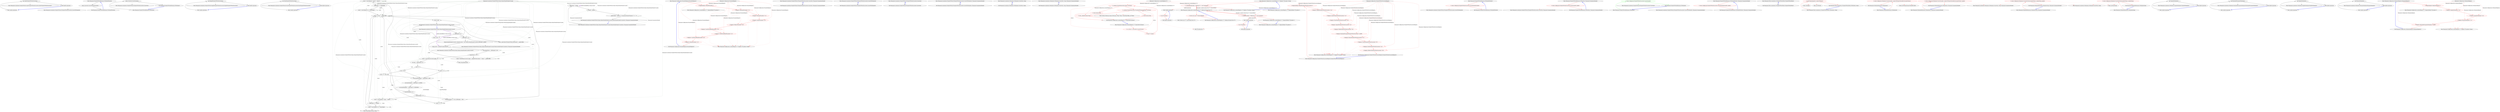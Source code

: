 digraph  {
m0_7 [cluster="Humanizer.Localisation.NumberToWords.ArabicNumberToWordsConverter.ArabicNumberToWordsConverter()", file="DefaultNumberToWordsConverter.cs", label="Entry Humanizer.Localisation.NumberToWords.ArabicNumberToWordsConverter.ArabicNumberToWordsConverter()", span="4-4"];
m0_16 [cluster="Humanizer.NumberToWordsExtension.ToOrdinalWords(int)", file="DefaultNumberToWordsConverter.cs", label="Entry Humanizer.NumberToWordsExtension.ToOrdinalWords(int)", span="35-35"];
m0_17 [cluster="Humanizer.NumberToWordsExtension.ToOrdinalWords(int)", file="DefaultNumberToWordsConverter.cs", label="return Converter.ConvertToOrdinal(number);", span="37-37"];
m0_18 [cluster="Humanizer.NumberToWordsExtension.ToOrdinalWords(int)", file="DefaultNumberToWordsConverter.cs", label="Exit Humanizer.NumberToWordsExtension.ToOrdinalWords(int)", span="35-35"];
m0_19 [cluster="Humanizer.Localisation.NumberToWords.INumberToWordsConverter.ConvertToOrdinal(int)", file="DefaultNumberToWordsConverter.cs", label="Entry Humanizer.Localisation.NumberToWords.INumberToWordsConverter.ConvertToOrdinal(int)", span="19-19"];
m0_15 [cluster="Humanizer.Localisation.NumberToWords.INumberToWordsConverter.Convert(int)", file="DefaultNumberToWordsConverter.cs", label="Entry Humanizer.Localisation.NumberToWords.INumberToWordsConverter.Convert(int)", span="12-12"];
m0_12 [cluster="Humanizer.NumberToWordsExtension.ToWords(int)", file="DefaultNumberToWordsConverter.cs", label="Entry Humanizer.NumberToWordsExtension.ToWords(int)", span="25-25"];
m0_13 [cluster="Humanizer.NumberToWordsExtension.ToWords(int)", file="DefaultNumberToWordsConverter.cs", label="return Converter.Convert(number);", span="27-27"];
m0_14 [cluster="Humanizer.NumberToWordsExtension.ToWords(int)", file="DefaultNumberToWordsConverter.cs", label="Exit Humanizer.NumberToWordsExtension.ToWords(int)", span="25-25"];
m0_3 [cluster="Humanizer.Localisation.NumberToWords.EnglishNumberToWordsConverter.EnglishNumberToWordsConverter()", file="DefaultNumberToWordsConverter.cs", label="Entry Humanizer.Localisation.NumberToWords.EnglishNumberToWordsConverter.EnglishNumberToWordsConverter()", span="5-5"];
m0_11 [cluster="Humanizer.Localisation.NumberToWords.FarsiNumberToWordsConverter.FarsiNumberToWordsConverter()", file="DefaultNumberToWordsConverter.cs", label="Entry Humanizer.Localisation.NumberToWords.FarsiNumberToWordsConverter.FarsiNumberToWordsConverter()", span="5-5"];
m0_8 [cluster="lambda expression", file="DefaultNumberToWordsConverter.cs", label="Entry lambda expression", span="17-17"];
m0_0 [cluster="lambda expression", file="DefaultNumberToWordsConverter.cs", label="Entry lambda expression", span="15-15"];
m0_1 [cluster="lambda expression", file="DefaultNumberToWordsConverter.cs", label="new EnglishNumberToWordsConverter()", span="15-15"];
m0_2 [cluster="lambda expression", file="DefaultNumberToWordsConverter.cs", label="Exit lambda expression", span="15-15"];
m0_4 [cluster="lambda expression", file="DefaultNumberToWordsConverter.cs", label="Entry lambda expression", span="16-16"];
m0_5 [cluster="lambda expression", file="DefaultNumberToWordsConverter.cs", label="new ArabicNumberToWordsConverter()", span="16-16"];
m0_6 [cluster="lambda expression", file="DefaultNumberToWordsConverter.cs", label="Exit lambda expression", span="16-16"];
m0_9 [cluster="lambda expression", file="DefaultNumberToWordsConverter.cs", label="new FarsiNumberToWordsConverter()", span="17-17"];
m0_10 [cluster="lambda expression", file="DefaultNumberToWordsConverter.cs", label="Exit lambda expression", span="17-17"];
m1_40 [cluster="string.Replace(string, string)", file="DefaultOrdinalizer.cs", label="Entry string.Replace(string, string)", span="0-0"];
m1_37 [cluster="Humanizer.Localisation.NumberToWords.Italian.ItalianCardinalNumberCruncher.ItalianCardinalNumberCruncher(int, Humanizer.GrammaticalGender)", file="DefaultOrdinalizer.cs", label="Entry Humanizer.Localisation.NumberToWords.Italian.ItalianCardinalNumberCruncher.ItalianCardinalNumberCruncher(int, Humanizer.GrammaticalGender)", span="7-7"];
m1_39 [cluster="string.Remove(int)", file="DefaultOrdinalizer.cs", label="Entry string.Remove(int)", span="0-0"];
m1_0 [cluster="Humanizer.Localisation.NumberToWords.Italian.ItalianOrdinalNumberCruncher.ItalianOrdinalNumberCruncher(int, Humanizer.GrammaticalGender)", file="DefaultOrdinalizer.cs", label="Entry Humanizer.Localisation.NumberToWords.Italian.ItalianOrdinalNumberCruncher.ItalianOrdinalNumberCruncher(int, Humanizer.GrammaticalGender)", span="7-7"];
m1_1 [cluster="Humanizer.Localisation.NumberToWords.Italian.ItalianOrdinalNumberCruncher.ItalianOrdinalNumberCruncher(int, Humanizer.GrammaticalGender)", file="DefaultOrdinalizer.cs", label="_fullNumber = number", span="9-9"];
m1_2 [cluster="Humanizer.Localisation.NumberToWords.Italian.ItalianOrdinalNumberCruncher.ItalianOrdinalNumberCruncher(int, Humanizer.GrammaticalGender)", file="DefaultOrdinalizer.cs", label="_gender = gender", span="10-10"];
m1_3 [cluster="Humanizer.Localisation.NumberToWords.Italian.ItalianOrdinalNumberCruncher.ItalianOrdinalNumberCruncher(int, Humanizer.GrammaticalGender)", file="DefaultOrdinalizer.cs", label="_genderSuffix = (gender == GrammaticalGender.Feminine ? ''a'' : ''o'')", span="11-11"];
m1_4 [cluster="Humanizer.Localisation.NumberToWords.Italian.ItalianOrdinalNumberCruncher.ItalianOrdinalNumberCruncher(int, Humanizer.GrammaticalGender)", file="DefaultOrdinalizer.cs", label="Exit Humanizer.Localisation.NumberToWords.Italian.ItalianOrdinalNumberCruncher.ItalianOrdinalNumberCruncher(int, Humanizer.GrammaticalGender)", span="7-7"];
m1_5 [cluster="Humanizer.Localisation.NumberToWords.Italian.ItalianOrdinalNumberCruncher.Convert()", file="DefaultOrdinalizer.cs", label="Entry Humanizer.Localisation.NumberToWords.Italian.ItalianOrdinalNumberCruncher.Convert()", span="14-14"];
m1_6 [cluster="Humanizer.Localisation.NumberToWords.Italian.ItalianOrdinalNumberCruncher.Convert()", file="DefaultOrdinalizer.cs", label="_fullNumber == 0", span="17-17"];
m1_7 [cluster="Humanizer.Localisation.NumberToWords.Italian.ItalianOrdinalNumberCruncher.Convert()", file="DefaultOrdinalizer.cs", label="return ''zero'';", span="18-18"];
m1_8 [cluster="Humanizer.Localisation.NumberToWords.Italian.ItalianOrdinalNumberCruncher.Convert()", file="DefaultOrdinalizer.cs", label="_fullNumber <= 9", span="20-20"];
m1_9 [cluster="Humanizer.Localisation.NumberToWords.Italian.ItalianOrdinalNumberCruncher.Convert()", file="DefaultOrdinalizer.cs", label="return _unitsUnder10NumberToText[_fullNumber] + _genderSuffix;", span="23-23"];
m1_10 [cluster="Humanizer.Localisation.NumberToWords.Italian.ItalianOrdinalNumberCruncher.Convert()", file="DefaultOrdinalizer.cs", label="ItalianCardinalNumberCruncher cardinalCruncher = new ItalianCardinalNumberCruncher(_fullNumber, _gender)", span="26-26"];
m1_11 [cluster="Humanizer.Localisation.NumberToWords.Italian.ItalianOrdinalNumberCruncher.Convert()", file="DefaultOrdinalizer.cs", label="string words = cardinalCruncher.Convert()", span="28-28"];
m1_12 [cluster="Humanizer.Localisation.NumberToWords.Italian.ItalianOrdinalNumberCruncher.Convert()", file="DefaultOrdinalizer.cs", label="int tensAndUnits = _fullNumber % 100", span="30-30"];
m1_14 [cluster="Humanizer.Localisation.NumberToWords.Italian.ItalianOrdinalNumberCruncher.Convert()", file="DefaultOrdinalizer.cs", label="words = words.Remove(words.Length - _lengthOf10AsCardinal) + ''decim'' + _genderSuffix", span="35-35"];
m1_15 [cluster="Humanizer.Localisation.NumberToWords.Italian.ItalianOrdinalNumberCruncher.Convert()", file="DefaultOrdinalizer.cs", label="words = words.Remove(words.Length - 1)", span="40-40"];
m1_13 [cluster="Humanizer.Localisation.NumberToWords.Italian.ItalianOrdinalNumberCruncher.Convert()", file="DefaultOrdinalizer.cs", label="tensAndUnits == 10", span="32-32"];
m1_16 [cluster="Humanizer.Localisation.NumberToWords.Italian.ItalianOrdinalNumberCruncher.Convert()", file="DefaultOrdinalizer.cs", label="int units = _fullNumber % 10", span="42-42"];
m1_18 [cluster="Humanizer.Localisation.NumberToWords.Italian.ItalianOrdinalNumberCruncher.Convert()", file="DefaultOrdinalizer.cs", label="words += 'e'", span="46-46"];
m1_20 [cluster="Humanizer.Localisation.NumberToWords.Italian.ItalianOrdinalNumberCruncher.Convert()", file="DefaultOrdinalizer.cs", label="words += 'i'", span="48-48"];
m1_25 [cluster="Humanizer.Localisation.NumberToWords.Italian.ItalianOrdinalNumberCruncher.Convert()", file="DefaultOrdinalizer.cs", label="words = words.Replace('' miliard'', ''miliard'')", span="57-57"];
m1_29 [cluster="Humanizer.Localisation.NumberToWords.Italian.ItalianOrdinalNumberCruncher.Convert()", file="DefaultOrdinalizer.cs", label="words = words.Replace('' milion'', ''milion'')", span="68-68"];
m1_33 [cluster="Humanizer.Localisation.NumberToWords.Italian.ItalianOrdinalNumberCruncher.Convert()", file="DefaultOrdinalizer.cs", label="words += 'l'", span="79-79"];
m1_34 [cluster="Humanizer.Localisation.NumberToWords.Italian.ItalianOrdinalNumberCruncher.Convert()", file="DefaultOrdinalizer.cs", label="words += ''esim'' + _genderSuffix", span="83-83"];
m1_17 [cluster="Humanizer.Localisation.NumberToWords.Italian.ItalianOrdinalNumberCruncher.Convert()", file="DefaultOrdinalizer.cs", label="units == 3", span="45-45"];
m1_19 [cluster="Humanizer.Localisation.NumberToWords.Italian.ItalianOrdinalNumberCruncher.Convert()", file="DefaultOrdinalizer.cs", label="units == 6", span="47-47"];
m1_21 [cluster="Humanizer.Localisation.NumberToWords.Italian.ItalianOrdinalNumberCruncher.Convert()", file="DefaultOrdinalizer.cs", label="int lowestThreeDigits = _fullNumber % 1000", span="50-50"];
m1_22 [cluster="Humanizer.Localisation.NumberToWords.Italian.ItalianOrdinalNumberCruncher.Convert()", file="DefaultOrdinalizer.cs", label="int lowestSixDigits = _fullNumber % 1000000", span="51-51"];
m1_32 [cluster="Humanizer.Localisation.NumberToWords.Italian.ItalianOrdinalNumberCruncher.Convert()", file="DefaultOrdinalizer.cs", label="lowestThreeDigits == 0 && _fullNumber > 1000", span="76-76"];
m1_23 [cluster="Humanizer.Localisation.NumberToWords.Italian.ItalianOrdinalNumberCruncher.Convert()", file="DefaultOrdinalizer.cs", label="int lowestNineDigits = _fullNumber % 1000000000", span="52-52"];
m1_28 [cluster="Humanizer.Localisation.NumberToWords.Italian.ItalianOrdinalNumberCruncher.Convert()", file="DefaultOrdinalizer.cs", label="lowestSixDigits == 0", span="65-65"];
m1_24 [cluster="Humanizer.Localisation.NumberToWords.Italian.ItalianOrdinalNumberCruncher.Convert()", file="DefaultOrdinalizer.cs", label="lowestNineDigits == 0", span="54-54"];
m1_26 [cluster="Humanizer.Localisation.NumberToWords.Italian.ItalianOrdinalNumberCruncher.Convert()", file="DefaultOrdinalizer.cs", label="_fullNumber == 1000000000", span="60-60"];
m1_27 [cluster="Humanizer.Localisation.NumberToWords.Italian.ItalianOrdinalNumberCruncher.Convert()", file="DefaultOrdinalizer.cs", label="words = words.Replace(''un'', String.Empty)", span="62-62"];
m1_30 [cluster="Humanizer.Localisation.NumberToWords.Italian.ItalianOrdinalNumberCruncher.Convert()", file="DefaultOrdinalizer.cs", label="_fullNumber == 1000000", span="71-71"];
m1_31 [cluster="Humanizer.Localisation.NumberToWords.Italian.ItalianOrdinalNumberCruncher.Convert()", file="DefaultOrdinalizer.cs", label="words = words.Replace(''un'', String.Empty)", span="73-73"];
m1_35 [cluster="Humanizer.Localisation.NumberToWords.Italian.ItalianOrdinalNumberCruncher.Convert()", file="DefaultOrdinalizer.cs", label="return words;", span="86-86"];
m1_36 [cluster="Humanizer.Localisation.NumberToWords.Italian.ItalianOrdinalNumberCruncher.Convert()", file="DefaultOrdinalizer.cs", label="Exit Humanizer.Localisation.NumberToWords.Italian.ItalianOrdinalNumberCruncher.Convert()", span="14-14"];
m1_38 [cluster="Humanizer.Localisation.NumberToWords.Italian.ItalianCardinalNumberCruncher.Convert()", file="DefaultOrdinalizer.cs", label="Entry Humanizer.Localisation.NumberToWords.Italian.ItalianCardinalNumberCruncher.Convert()", span="15-15"];
m1_41 [file="DefaultOrdinalizer.cs", label="Humanizer.Localisation.NumberToWords.Italian.ItalianOrdinalNumberCruncher", span=""];
m2_0 [cluster="Humanizer.Configuration.FormatterRegistry.FormatterRegistry()", file="FormatterRegistry.cs", label="Entry Humanizer.Configuration.FormatterRegistry.FormatterRegistry()", span="6-6"];
m2_1 [cluster="Humanizer.Configuration.FormatterRegistry.FormatterRegistry()", color=red, community=0, file="FormatterRegistry.cs", label="0: RegisterDefault<DefaultFormatter>()", span="8-8"];
m2_2 [cluster="Humanizer.Configuration.FormatterRegistry.FormatterRegistry()", color=red, community=0, file="FormatterRegistry.cs", label="0: Register<RomanianFormatter>(''ro'')", span="9-9"];
m2_3 [cluster="Humanizer.Configuration.FormatterRegistry.FormatterRegistry()", color=red, community=0, file="FormatterRegistry.cs", label="0: Register<RussianFormatter>(''ru'')", span="10-10"];
m2_4 [cluster="Humanizer.Configuration.FormatterRegistry.FormatterRegistry()", color=red, community=0, file="FormatterRegistry.cs", label="0: Register<ArabicFormatter>(''ar'')", span="11-11"];
m2_5 [cluster="Humanizer.Configuration.FormatterRegistry.FormatterRegistry()", color=red, community=0, file="FormatterRegistry.cs", label="0: Register<HebrewFormatter>(''he'')", span="12-12"];
m2_6 [cluster="Humanizer.Configuration.FormatterRegistry.FormatterRegistry()", color=red, community=0, file="FormatterRegistry.cs", label="0: Register<CzechSlovakPolishFormatter>(''sk'')", span="13-13"];
m2_7 [cluster="Humanizer.Configuration.FormatterRegistry.FormatterRegistry()", color=red, community=0, file="FormatterRegistry.cs", label="0: Register<CzechSlovakPolishFormatter>(''cs'')", span="14-14"];
m2_8 [cluster="Humanizer.Configuration.FormatterRegistry.FormatterRegistry()", color=red, community=0, file="FormatterRegistry.cs", label="0: Register<CzechSlovakPolishFormatter>(''pl'')", span="15-15"];
m2_9 [cluster="Humanizer.Configuration.FormatterRegistry.FormatterRegistry()", color=red, community=0, file="FormatterRegistry.cs", label="0: Register<SerbianFormatter>(''sr'')", span="16-16"];
m2_10 [cluster="Humanizer.Configuration.FormatterRegistry.FormatterRegistry()", file="FormatterRegistry.cs", label="Exit Humanizer.Configuration.FormatterRegistry.FormatterRegistry()", span="6-6"];
m2_11 [cluster="Humanizer.Configuration.LocaliserRegistry<T>.RegisterDefault<TLocaliser>()", file="FormatterRegistry.cs", label="Entry Humanizer.Configuration.LocaliserRegistry<T>.RegisterDefault<TLocaliser>()", span="50-50"];
m2_12 [cluster="Humanizer.Configuration.LocaliserRegistry<T>.Register<TLocaliser>(string)", file="FormatterRegistry.cs", label="Entry Humanizer.Configuration.LocaliserRegistry<T>.Register<TLocaliser>(string)", span="41-41"];
m2_13 [file="FormatterRegistry.cs", label="Humanizer.Configuration.FormatterRegistry", span=""];
m3_2 [cluster="Humanizer.Localisation.NumberToWords.INumberToWordsConverter.Convert(int, Humanizer.GrammaticalGender)", file="INumberToWordsConverter.cs", label="Entry Humanizer.Localisation.NumberToWords.INumberToWordsConverter.Convert(int, Humanizer.GrammaticalGender)", span="20-20"];
m3_3 [cluster="Humanizer.Localisation.NumberToWords.INumberToWordsConverter.Convert(int, Humanizer.GrammaticalGender)", file="INumberToWordsConverter.cs", label="Exit Humanizer.Localisation.NumberToWords.INumberToWordsConverter.Convert(int, Humanizer.GrammaticalGender)", span="20-20"];
m3_4 [cluster="Humanizer.Localisation.NumberToWords.INumberToWordsConverter.ConvertToOrdinal(int)", file="INumberToWordsConverter.cs", label="Entry Humanizer.Localisation.NumberToWords.INumberToWordsConverter.ConvertToOrdinal(int)", span="27-27"];
m3_5 [cluster="Humanizer.Localisation.NumberToWords.INumberToWordsConverter.ConvertToOrdinal(int)", file="INumberToWordsConverter.cs", label="Exit Humanizer.Localisation.NumberToWords.INumberToWordsConverter.ConvertToOrdinal(int)", span="27-27"];
m3_0 [cluster="Humanizer.Localisation.NumberToWords.INumberToWordsConverter.Convert(int)", file="INumberToWordsConverter.cs", label="Entry Humanizer.Localisation.NumberToWords.INumberToWordsConverter.Convert(int)", span="12-12"];
m3_1 [cluster="Humanizer.Localisation.NumberToWords.INumberToWordsConverter.Convert(int)", file="INumberToWordsConverter.cs", label="Exit Humanizer.Localisation.NumberToWords.INumberToWordsConverter.Convert(int)", span="12-12"];
m3_6 [cluster="Humanizer.Localisation.NumberToWords.INumberToWordsConverter.ConvertToOrdinal(int, Humanizer.GrammaticalGender)", file="INumberToWordsConverter.cs", label="Entry Humanizer.Localisation.NumberToWords.INumberToWordsConverter.ConvertToOrdinal(int, Humanizer.GrammaticalGender)", span="35-35"];
m3_7 [cluster="Humanizer.Localisation.NumberToWords.INumberToWordsConverter.ConvertToOrdinal(int, Humanizer.GrammaticalGender)", file="INumberToWordsConverter.cs", label="Exit Humanizer.Localisation.NumberToWords.INumberToWordsConverter.ConvertToOrdinal(int, Humanizer.GrammaticalGender)", span="35-35"];
m4_0 [cluster="Humanizer.Localisation.Ordinalizers.IOrdinalizer.Convert(int, string)", file="IOrdinalizer.cs", label="Entry Humanizer.Localisation.Ordinalizers.IOrdinalizer.Convert(int, string)", span="13-13"];
m4_1 [cluster="Humanizer.Localisation.Ordinalizers.IOrdinalizer.Convert(int, string)", file="IOrdinalizer.cs", label="Exit Humanizer.Localisation.Ordinalizers.IOrdinalizer.Convert(int, string)", span="13-13"];
m4_2 [cluster="Humanizer.Localisation.Ordinalizers.IOrdinalizer.Convert(int, string, Humanizer.GrammaticalGender)", file="IOrdinalizer.cs", label="Entry Humanizer.Localisation.Ordinalizers.IOrdinalizer.Convert(int, string, Humanizer.GrammaticalGender)", span="22-22"];
m4_3 [cluster="Humanizer.Localisation.Ordinalizers.IOrdinalizer.Convert(int, string, Humanizer.GrammaticalGender)", file="IOrdinalizer.cs", label="Exit Humanizer.Localisation.Ordinalizers.IOrdinalizer.Convert(int, string, Humanizer.GrammaticalGender)", span="22-22"];
m5_14 [cluster="Humanizer.Configuration.LocaliserRegistry<T>.Register<TLocaliser>(string)", file="LocaliserRegistry.cs", label="Entry Humanizer.Configuration.LocaliserRegistry<T>.Register<TLocaliser>(string)", span="41-41"];
m5_15 [cluster="Humanizer.Configuration.LocaliserRegistry<T>.Register<TLocaliser>(string)", color=red, community=0, file="LocaliserRegistry.cs", label="0: _localisers[localeCode] = MakeLazy(() => new TLocaliser())", span="44-44"];
m5_16 [cluster="Humanizer.Configuration.LocaliserRegistry<T>.Register<TLocaliser>(string)", file="LocaliserRegistry.cs", label="Exit Humanizer.Configuration.LocaliserRegistry<T>.Register<TLocaliser>(string)", span="41-41"];
m5_13 [cluster="System.Collections.Generic.IDictionary<TKey, TValue>.TryGetValue(TKey, out TValue)", file="LocaliserRegistry.cs", label="Entry System.Collections.Generic.IDictionary<TKey, TValue>.TryGetValue(TKey, out TValue)", span="0-0"];
m5_3 [cluster="System.Lazy<T>.Lazy(System.Func<T>)", file="LocaliserRegistry.cs", label="Entry System.Lazy<T>.Lazy(System.Func<T>)", span="0-0"];
m5_0 [cluster="Humanizer.Configuration.LocaliserRegistry<T>.MakeLazy(System.Func<T>)", file="LocaliserRegistry.cs", label="Entry Humanizer.Configuration.LocaliserRegistry<T>.MakeLazy(System.Func<T>)", span="15-15"];
m5_1 [cluster="Humanizer.Configuration.LocaliserRegistry<T>.MakeLazy(System.Func<T>)", color=red, community=0, file="LocaliserRegistry.cs", label="0: return new Lazy<T>(factoryMethod);", span="17-17"];
m5_2 [cluster="Humanizer.Configuration.LocaliserRegistry<T>.MakeLazy(System.Func<T>)", file="LocaliserRegistry.cs", label="Exit Humanizer.Configuration.LocaliserRegistry<T>.MakeLazy(System.Func<T>)", span="15-15"];
m5_20 [cluster="TLocaliser.cstr", file="LocaliserRegistry.cs", label="Entry TLocaliser.cstr", span=""];
m5_4 [cluster="Humanizer.Configuration.LocaliserRegistry<T>.ResolveForUiCulture()", file="LocaliserRegistry.cs", label="Entry Humanizer.Configuration.LocaliserRegistry<T>.ResolveForUiCulture()", span="23-23"];
m5_5 [cluster="Humanizer.Configuration.LocaliserRegistry<T>.ResolveForUiCulture()", color=red, community=0, file="LocaliserRegistry.cs", label="0: var culture = CultureInfo.CurrentUICulture", span="25-25"];
m5_6 [cluster="Humanizer.Configuration.LocaliserRegistry<T>.ResolveForUiCulture()", color=red, community=0, file="LocaliserRegistry.cs", label="0: Lazy<T> factory", span="27-27"];
m5_7 [cluster="Humanizer.Configuration.LocaliserRegistry<T>.ResolveForUiCulture()", color=red, community=0, file="LocaliserRegistry.cs", label="0: _localisers.TryGetValue(culture.Name, out factory)", span="29-29"];
m5_9 [cluster="Humanizer.Configuration.LocaliserRegistry<T>.ResolveForUiCulture()", color=red, community=0, file="LocaliserRegistry.cs", label="0: _localisers.TryGetValue(culture.TwoLetterISOLanguageName, out factory)", span="32-32"];
m5_8 [cluster="Humanizer.Configuration.LocaliserRegistry<T>.ResolveForUiCulture()", color=red, community=0, file="LocaliserRegistry.cs", label="0: return factory.Value;", span="30-30"];
m5_10 [cluster="Humanizer.Configuration.LocaliserRegistry<T>.ResolveForUiCulture()", color=red, community=0, file="LocaliserRegistry.cs", label="0: return factory.Value;", span="33-33"];
m5_11 [cluster="Humanizer.Configuration.LocaliserRegistry<T>.ResolveForUiCulture()", color=red, community=0, file="LocaliserRegistry.cs", label="0: return _defaultLocaliser.Value;", span="35-35"];
m5_12 [cluster="Humanizer.Configuration.LocaliserRegistry<T>.ResolveForUiCulture()", file="LocaliserRegistry.cs", label="Exit Humanizer.Configuration.LocaliserRegistry<T>.ResolveForUiCulture()", span="23-23"];
m5_24 [cluster="lambda expression", file="LocaliserRegistry.cs", label="Entry lambda expression", span="53-53"];
m5_17 [cluster="lambda expression", file="LocaliserRegistry.cs", label="Entry lambda expression", span="44-44"];
m5_18 [cluster="lambda expression", color=red, community=0, file="LocaliserRegistry.cs", label="0: new TLocaliser()", span="44-44"];
m5_19 [cluster="lambda expression", file="LocaliserRegistry.cs", label="Exit lambda expression", span="44-44"];
m5_25 [cluster="lambda expression", color=red, community=0, file="LocaliserRegistry.cs", label="0: new TLocaliser()", span="53-53"];
m5_26 [cluster="lambda expression", file="LocaliserRegistry.cs", label="Exit lambda expression", span="53-53"];
m5_21 [cluster="Humanizer.Configuration.LocaliserRegistry<T>.RegisterDefault<TLocaliser>()", file="LocaliserRegistry.cs", label="Entry Humanizer.Configuration.LocaliserRegistry<T>.RegisterDefault<TLocaliser>()", span="50-50"];
m5_22 [cluster="Humanizer.Configuration.LocaliserRegistry<T>.RegisterDefault<TLocaliser>()", color=red, community=0, file="LocaliserRegistry.cs", label="0: _defaultLocaliser = MakeLazy(() => new TLocaliser())", span="53-53"];
m5_23 [cluster="Humanizer.Configuration.LocaliserRegistry<T>.RegisterDefault<TLocaliser>()", file="LocaliserRegistry.cs", label="Exit Humanizer.Configuration.LocaliserRegistry<T>.RegisterDefault<TLocaliser>()", span="50-50"];
m5_27 [file="LocaliserRegistry.cs", label="Humanizer.Configuration.LocaliserRegistry<T>", span=""];
m6_13 [cluster="Humanizer.Configuration.LocaliserRegistry<T>.RegisterDefault<TLocaliser>()", file="NumberToWordsConverterRegistry.cs", label="Entry Humanizer.Configuration.LocaliserRegistry<T>.RegisterDefault<TLocaliser>()", span="50-50"];
m6_0 [cluster="Humanizer.Configuration.NumberToWordsConverterRegistry.NumberToWordsConverterRegistry()", file="NumberToWordsConverterRegistry.cs", label="Entry Humanizer.Configuration.NumberToWordsConverterRegistry.NumberToWordsConverterRegistry()", span="6-6"];
m6_1 [cluster="Humanizer.Configuration.NumberToWordsConverterRegistry.NumberToWordsConverterRegistry()", color=red, community=0, file="NumberToWordsConverterRegistry.cs", label="0: RegisterDefault<DefaultNumberToWordsConverter>()", span="8-8"];
m6_2 [cluster="Humanizer.Configuration.NumberToWordsConverterRegistry.NumberToWordsConverterRegistry()", color=red, community=0, file="NumberToWordsConverterRegistry.cs", label="0: Register<EnglishNumberToWordsConverter>(''en'')", span="9-9"];
m6_3 [cluster="Humanizer.Configuration.NumberToWordsConverterRegistry.NumberToWordsConverterRegistry()", color=red, community=0, file="NumberToWordsConverterRegistry.cs", label="0: Register<ArabicNumberToWordsConverter>(''ar'')", span="10-10"];
m6_4 [cluster="Humanizer.Configuration.NumberToWordsConverterRegistry.NumberToWordsConverterRegistry()", color=red, community=0, file="NumberToWordsConverterRegistry.cs", label="0: Register<FarsiNumberToWordsConverter>(''fa'')", span="11-11"];
m6_5 [cluster="Humanizer.Configuration.NumberToWordsConverterRegistry.NumberToWordsConverterRegistry()", color=red, community=0, file="NumberToWordsConverterRegistry.cs", label="0: Register<SpanishNumberToWordsConverter>(''es'')", span="12-12"];
m6_6 [cluster="Humanizer.Configuration.NumberToWordsConverterRegistry.NumberToWordsConverterRegistry()", color=red, community=0, file="NumberToWordsConverterRegistry.cs", label="0: Register<PolishNumberToWordsConverter>(''pl'')", span="13-13"];
m6_7 [cluster="Humanizer.Configuration.NumberToWordsConverterRegistry.NumberToWordsConverterRegistry()", color=red, community=0, file="NumberToWordsConverterRegistry.cs", label="0: Register<BrazilianPortugueseNumberToWordsConverter>(''pt-BR'')", span="14-14"];
m6_8 [cluster="Humanizer.Configuration.NumberToWordsConverterRegistry.NumberToWordsConverterRegistry()", color=red, community=0, file="NumberToWordsConverterRegistry.cs", label="0: Register<RussianNumberToWordsConverter>(''ru'')", span="15-15"];
m6_9 [cluster="Humanizer.Configuration.NumberToWordsConverterRegistry.NumberToWordsConverterRegistry()", color=red, community=0, file="NumberToWordsConverterRegistry.cs", label="0: Register<FrenchNumberToWordsConverter>(''fr'')", span="16-16"];
m6_10 [cluster="Humanizer.Configuration.NumberToWordsConverterRegistry.NumberToWordsConverterRegistry()", color=red, community=0, file="NumberToWordsConverterRegistry.cs", label="0: Register<DutchNumberToWordsConverter>(''nl'')", span="17-17"];
m6_11 [cluster="Humanizer.Configuration.NumberToWordsConverterRegistry.NumberToWordsConverterRegistry()", color=red, community=0, file="NumberToWordsConverterRegistry.cs", label="0: Register<HebrewNumberToWordsConverter>(''he'')", span="18-18"];
m6_12 [cluster="Humanizer.Configuration.NumberToWordsConverterRegistry.NumberToWordsConverterRegistry()", file="NumberToWordsConverterRegistry.cs", label="Exit Humanizer.Configuration.NumberToWordsConverterRegistry.NumberToWordsConverterRegistry()", span="6-6"];
m6_14 [cluster="Humanizer.Configuration.LocaliserRegistry<T>.Register<TLocaliser>(string)", file="NumberToWordsConverterRegistry.cs", label="Entry Humanizer.Configuration.LocaliserRegistry<T>.Register<TLocaliser>(string)", span="41-41"];
m6_15 [file="NumberToWordsConverterRegistry.cs", label="Humanizer.Configuration.NumberToWordsConverterRegistry", span=""];
m7_8 [cluster="Humanizer.NumberToWordsExtension.ToOrdinalWords(int)", file="NumberToWordsExtension.cs", label="Entry Humanizer.NumberToWordsExtension.ToOrdinalWords(int)", span="52-52"];
m7_9 [cluster="Humanizer.NumberToWordsExtension.ToOrdinalWords(int)", color=red, community=0, file="NumberToWordsExtension.cs", label="0: return Configurator.NumberToWordsConverter.ConvertToOrdinal(number);", span="54-54"];
m7_10 [cluster="Humanizer.NumberToWordsExtension.ToOrdinalWords(int)", file="NumberToWordsExtension.cs", label="Exit Humanizer.NumberToWordsExtension.ToOrdinalWords(int)", span="52-52"];
m7_11 [cluster="Humanizer.Localisation.NumberToWords.INumberToWordsConverter.ConvertToOrdinal(int)", file="NumberToWordsExtension.cs", label="Entry Humanizer.Localisation.NumberToWords.INumberToWordsConverter.ConvertToOrdinal(int)", span="27-27"];
m7_4 [cluster="Humanizer.NumberToWordsExtension.ToWords(int, Humanizer.GrammaticalGender)", file="NumberToWordsExtension.cs", label="Entry Humanizer.NumberToWordsExtension.ToWords(int, Humanizer.GrammaticalGender)", span="42-42"];
m7_5 [cluster="Humanizer.NumberToWordsExtension.ToWords(int, Humanizer.GrammaticalGender)", color=red, community=0, file="NumberToWordsExtension.cs", label="0: return Configurator.NumberToWordsConverter.Convert(number, gender);", span="44-44"];
m7_6 [cluster="Humanizer.NumberToWordsExtension.ToWords(int, Humanizer.GrammaticalGender)", file="NumberToWordsExtension.cs", label="Exit Humanizer.NumberToWordsExtension.ToWords(int, Humanizer.GrammaticalGender)", span="42-42"];
m7_3 [cluster="Humanizer.Localisation.NumberToWords.INumberToWordsConverter.Convert(int)", file="NumberToWordsExtension.cs", label="Entry Humanizer.Localisation.NumberToWords.INumberToWordsConverter.Convert(int)", span="12-12"];
m7_0 [cluster="Humanizer.NumberToWordsExtension.ToWords(int)", file="NumberToWordsExtension.cs", label="Entry Humanizer.NumberToWordsExtension.ToWords(int)", span="18-18"];
m7_1 [cluster="Humanizer.NumberToWordsExtension.ToWords(int)", color=green, community=0, file="NumberToWordsExtension.cs", label="0: return Configurator.NumberToWordsConverter.Convert(number);", span="20-20"];
m7_2 [cluster="Humanizer.NumberToWordsExtension.ToWords(int)", file="NumberToWordsExtension.cs", label="Exit Humanizer.NumberToWordsExtension.ToWords(int)", span="18-18"];
m7_7 [cluster="Humanizer.Localisation.NumberToWords.INumberToWordsConverter.Convert(int, Humanizer.GrammaticalGender)", file="NumberToWordsExtension.cs", label="Entry Humanizer.Localisation.NumberToWords.INumberToWordsConverter.Convert(int, Humanizer.GrammaticalGender)", span="20-20"];
m7_12 [cluster="Humanizer.NumberToWordsExtension.ToOrdinalWords(int, Humanizer.GrammaticalGender)", file="NumberToWordsExtension.cs", label="Entry Humanizer.NumberToWordsExtension.ToOrdinalWords(int, Humanizer.GrammaticalGender)", span="65-65"];
m7_13 [cluster="Humanizer.NumberToWordsExtension.ToOrdinalWords(int, Humanizer.GrammaticalGender)", color=red, community=0, file="NumberToWordsExtension.cs", label="0: return Configurator.NumberToWordsConverter.ConvertToOrdinal(number, gender);", span="67-67"];
m7_14 [cluster="Humanizer.NumberToWordsExtension.ToOrdinalWords(int, Humanizer.GrammaticalGender)", file="NumberToWordsExtension.cs", label="Exit Humanizer.NumberToWordsExtension.ToOrdinalWords(int, Humanizer.GrammaticalGender)", span="65-65"];
m7_15 [cluster="Humanizer.Localisation.NumberToWords.INumberToWordsConverter.ConvertToOrdinal(int, Humanizer.GrammaticalGender)", file="NumberToWordsExtension.cs", label="Entry Humanizer.Localisation.NumberToWords.INumberToWordsConverter.ConvertToOrdinal(int, Humanizer.GrammaticalGender)", span="35-35"];
m8_0 [cluster="Humanizer.Tests.Localisation.sl.NumberToWordsTests.NumberToWordsTests()", file="NumberToWordsTests.cs", label="Entry Humanizer.Tests.Localisation.sl.NumberToWordsTests.NumberToWordsTests()", span="7-7"];
m8_1 [cluster="Humanizer.Tests.Localisation.sl.NumberToWordsTests.NumberToWordsTests()", file="NumberToWordsTests.cs", label="Exit Humanizer.Tests.Localisation.sl.NumberToWordsTests.NumberToWordsTests()", span="7-7"];
m8_6 [cluster="Unk.Equal", file="NumberToWordsTests.cs", label="Entry Unk.Equal", span=""];
m8_5 [cluster="int.ToWords()", file="NumberToWordsTests.cs", label="Entry int.ToWords()", span="18-18"];
m8_2 [cluster="Humanizer.Tests.Localisation.sl.NumberToWordsTests.ToWords(int, string)", file="NumberToWordsTests.cs", label="Entry Humanizer.Tests.Localisation.sl.NumberToWordsTests.ToWords(int, string)", span="50-50"];
m8_3 [cluster="Humanizer.Tests.Localisation.sl.NumberToWordsTests.ToWords(int, string)", color=red, community=0, file="NumberToWordsTests.cs", label="0: Assert.Equal(expected, number.ToWords())", span="52-52"];
m8_4 [cluster="Humanizer.Tests.Localisation.sl.NumberToWordsTests.ToWords(int, string)", file="NumberToWordsTests.cs", label="Exit Humanizer.Tests.Localisation.sl.NumberToWordsTests.ToWords(int, string)", span="50-50"];
m9_20 [cluster="Humanizer.Localisation.Ordinalizers.IOrdinalizer.Convert(int, string)", file="OrdinalizeExtensions.cs", label="Entry Humanizer.Localisation.Ordinalizers.IOrdinalizer.Convert(int, string)", span="13-13"];
m9_28 [cluster="int.ToString(System.IFormatProvider)", file="OrdinalizeExtensions.cs", label="Entry int.ToString(System.IFormatProvider)", span="0-0"];
m9_7 [cluster="Humanizer.Localisation.Ordinalizers.SpanishOrdinalizer.SpanishOrdinalizer()", file="OrdinalizeExtensions.cs", label="Entry Humanizer.Localisation.Ordinalizers.SpanishOrdinalizer.SpanishOrdinalizer()", span="2-2"];
m9_25 [cluster="Humanizer.OrdinalizeExtensions.Ordinalize(int)", file="OrdinalizeExtensions.cs", label="Entry Humanizer.OrdinalizeExtensions.Ordinalize(int)", span="51-51"];
m9_26 [cluster="Humanizer.OrdinalizeExtensions.Ordinalize(int)", color=red, community=0, file="OrdinalizeExtensions.cs", label="0: return Configurator.Ordinalizer.Convert(number, number.ToString(CultureInfo.InvariantCulture));", span="53-53"];
m9_27 [cluster="Humanizer.OrdinalizeExtensions.Ordinalize(int)", file="OrdinalizeExtensions.cs", label="Exit Humanizer.OrdinalizeExtensions.Ordinalize(int)", span="51-51"];
m9_21 [cluster="Humanizer.OrdinalizeExtensions.Ordinalize(string, Humanizer.GrammaticalGender)", file="OrdinalizeExtensions.cs", label="Entry Humanizer.OrdinalizeExtensions.Ordinalize(string, Humanizer.GrammaticalGender)", span="41-41"];
m9_22 [cluster="Humanizer.OrdinalizeExtensions.Ordinalize(string, Humanizer.GrammaticalGender)", color=red, community=0, file="OrdinalizeExtensions.cs", label="0: return Configurator.Ordinalizer.Convert(int.Parse(numberString), numberString, gender);", span="43-43"];
m9_23 [cluster="Humanizer.OrdinalizeExtensions.Ordinalize(string, Humanizer.GrammaticalGender)", file="OrdinalizeExtensions.cs", label="Exit Humanizer.OrdinalizeExtensions.Ordinalize(string, Humanizer.GrammaticalGender)", span="41-41"];
m9_11 [cluster="Humanizer.Localisation.Ordinalizers.BrazilianPortugueseOrdinalizer.BrazilianPortugueseOrdinalizer()", file="OrdinalizeExtensions.cs", label="Entry Humanizer.Localisation.Ordinalizers.BrazilianPortugueseOrdinalizer.BrazilianPortugueseOrdinalizer()", span="2-2"];
m9_16 [cluster="Humanizer.OrdinalizeExtensions.Ordinalize(string)", file="OrdinalizeExtensions.cs", label="Entry Humanizer.OrdinalizeExtensions.Ordinalize(string)", span="27-27"];
m9_17 [cluster="Humanizer.OrdinalizeExtensions.Ordinalize(string)", color=red, community=0, file="OrdinalizeExtensions.cs", label="0: return Configurator.Ordinalizer.Convert(int.Parse(numberString), numberString);", span="29-29"];
m9_18 [cluster="Humanizer.OrdinalizeExtensions.Ordinalize(string)", file="OrdinalizeExtensions.cs", label="Exit Humanizer.OrdinalizeExtensions.Ordinalize(string)", span="27-27"];
m9_19 [cluster="int.Parse(string)", file="OrdinalizeExtensions.cs", label="Entry int.Parse(string)", span="0-0"];
m9_3 [cluster="Humanizer.Localisation.Ordinalizers.EnglishOrdinalizer.EnglishOrdinalizer()", file="OrdinalizeExtensions.cs", label="Entry Humanizer.Localisation.Ordinalizers.EnglishOrdinalizer.EnglishOrdinalizer()", span="2-2"];
m9_29 [cluster="Humanizer.OrdinalizeExtensions.Ordinalize(int, Humanizer.GrammaticalGender)", file="OrdinalizeExtensions.cs", label="Entry Humanizer.OrdinalizeExtensions.Ordinalize(int, Humanizer.GrammaticalGender)", span="65-65"];
m9_30 [cluster="Humanizer.OrdinalizeExtensions.Ordinalize(int, Humanizer.GrammaticalGender)", color=red, community=0, file="OrdinalizeExtensions.cs", label="0: return Configurator.Ordinalizer.Convert(number, number.ToString(CultureInfo.InvariantCulture), gender);", span="67-67"];
m9_31 [cluster="Humanizer.OrdinalizeExtensions.Ordinalize(int, Humanizer.GrammaticalGender)", file="OrdinalizeExtensions.cs", label="Exit Humanizer.OrdinalizeExtensions.Ordinalize(int, Humanizer.GrammaticalGender)", span="65-65"];
m9_15 [cluster="Humanizer.Localisation.Ordinalizers.RussianOrdinalizer.RussianOrdinalizer()", file="OrdinalizeExtensions.cs", label="Entry Humanizer.Localisation.Ordinalizers.RussianOrdinalizer.RussianOrdinalizer()", span="2-2"];
m9_12 [cluster="lambda expression", file="OrdinalizeExtensions.cs", label="Entry lambda expression", span="19-19"];
m9_0 [cluster="lambda expression", file="OrdinalizeExtensions.cs", label="Entry lambda expression", span="16-16"];
m9_1 [cluster="lambda expression", file="OrdinalizeExtensions.cs", label="new EnglishOrdinalizer()", span="16-16"];
m9_2 [cluster="lambda expression", file="OrdinalizeExtensions.cs", label="Exit lambda expression", span="16-16"];
m9_4 [cluster="lambda expression", file="OrdinalizeExtensions.cs", label="Entry lambda expression", span="17-17"];
m9_5 [cluster="lambda expression", file="OrdinalizeExtensions.cs", label="new SpanishOrdinalizer()", span="17-17"];
m9_6 [cluster="lambda expression", file="OrdinalizeExtensions.cs", label="Exit lambda expression", span="17-17"];
m9_8 [cluster="lambda expression", file="OrdinalizeExtensions.cs", label="Entry lambda expression", span="18-18"];
m9_9 [cluster="lambda expression", file="OrdinalizeExtensions.cs", label="new BrazilianPortugueseOrdinalizer()", span="18-18"];
m9_10 [cluster="lambda expression", file="OrdinalizeExtensions.cs", label="Exit lambda expression", span="18-18"];
m9_13 [cluster="lambda expression", file="OrdinalizeExtensions.cs", label="new RussianOrdinalizer()", span="19-19"];
m9_14 [cluster="lambda expression", file="OrdinalizeExtensions.cs", label="Exit lambda expression", span="19-19"];
m9_24 [cluster="Humanizer.Localisation.Ordinalizers.IOrdinalizer.Convert(int, string, Humanizer.GrammaticalGender)", file="OrdinalizeExtensions.cs", label="Entry Humanizer.Localisation.Ordinalizers.IOrdinalizer.Convert(int, string, Humanizer.GrammaticalGender)", span="22-22"];
m10_0 [cluster="Humanizer.Configuration.OrdinalizerRegistry.OrdinalizerRegistry()", file="OrdinalizerRegistry.cs", label="Entry Humanizer.Configuration.OrdinalizerRegistry.OrdinalizerRegistry()", span="6-6"];
m10_1 [cluster="Humanizer.Configuration.OrdinalizerRegistry.OrdinalizerRegistry()", color=red, community=0, file="OrdinalizerRegistry.cs", label="0: RegisterDefault<DefaultOrdinalizer>()", span="8-8"];
m10_2 [cluster="Humanizer.Configuration.OrdinalizerRegistry.OrdinalizerRegistry()", color=red, community=0, file="OrdinalizerRegistry.cs", label="0: Register<EnglishOrdinalizer>(''en'')", span="9-9"];
m10_3 [cluster="Humanizer.Configuration.OrdinalizerRegistry.OrdinalizerRegistry()", color=red, community=0, file="OrdinalizerRegistry.cs", label="0: Register<SpanishOrdinalizer>(''es'')", span="10-10"];
m10_4 [cluster="Humanizer.Configuration.OrdinalizerRegistry.OrdinalizerRegistry()", color=red, community=0, file="OrdinalizerRegistry.cs", label="0: Register<RussianOrdinalizer>(''ru'')", span="11-11"];
m10_5 [cluster="Humanizer.Configuration.OrdinalizerRegistry.OrdinalizerRegistry()", color=red, community=0, file="OrdinalizerRegistry.cs", label="0: Register<BrazilianPortugueseOrdinalizer>(''pt-BR'')", span="12-12"];
m10_6 [cluster="Humanizer.Configuration.OrdinalizerRegistry.OrdinalizerRegistry()", file="OrdinalizerRegistry.cs", label="Exit Humanizer.Configuration.OrdinalizerRegistry.OrdinalizerRegistry()", span="6-6"];
m10_7 [cluster="Humanizer.Configuration.LocaliserRegistry<T>.RegisterDefault<TLocaliser>()", file="OrdinalizerRegistry.cs", label="Entry Humanizer.Configuration.LocaliserRegistry<T>.RegisterDefault<TLocaliser>()", span="50-50"];
m10_8 [cluster="Humanizer.Configuration.LocaliserRegistry<T>.Register<TLocaliser>(string)", file="OrdinalizerRegistry.cs", label="Entry Humanizer.Configuration.LocaliserRegistry<T>.Register<TLocaliser>(string)", span="41-41"];
m10_9 [file="OrdinalizerRegistry.cs", label="Humanizer.Configuration.OrdinalizerRegistry", span=""];
m0_16 -> m0_17  [key=0, style=solid];
m0_17 -> m0_18  [key=0, style=solid];
m0_17 -> m0_19  [key=2, style=dotted];
m0_18 -> m0_16  [color=blue, key=0, style=bold];
m0_12 -> m0_13  [key=0, style=solid];
m0_13 -> m0_14  [key=0, style=solid];
m0_13 -> m0_15  [key=2, style=dotted];
m0_14 -> m0_12  [color=blue, key=0, style=bold];
m0_8 -> m0_9  [key=0, style=solid];
m0_0 -> m0_1  [key=0, style=solid];
m0_1 -> m0_2  [key=0, style=solid];
m0_1 -> m0_3  [key=2, style=dotted];
m0_2 -> m0_0  [color=blue, key=0, style=bold];
m0_4 -> m0_5  [key=0, style=solid];
m0_5 -> m0_6  [key=0, style=solid];
m0_5 -> m0_7  [key=2, style=dotted];
m0_6 -> m0_4  [color=blue, key=0, style=bold];
m0_9 -> m0_10  [key=0, style=solid];
m0_9 -> m0_11  [key=2, style=dotted];
m0_10 -> m0_8  [color=blue, key=0, style=bold];
m1_0 -> m1_1  [key=0, style=solid];
m1_0 -> m1_2  [color=darkseagreen4, key=1, label="Humanizer.GrammaticalGender", style=dashed];
m1_0 -> m1_3  [color=darkseagreen4, key=1, label="Humanizer.GrammaticalGender", style=dashed];
m1_1 -> m1_2  [key=0, style=solid];
m1_1 -> m1_1  [color=darkorchid, key=3, label="method methodReturn string Convert", style=bold];
m1_2 -> m1_3  [key=0, style=solid];
m1_3 -> m1_4  [key=0, style=solid];
m1_4 -> m1_0  [color=blue, key=0, style=bold];
m1_5 -> m1_6  [key=0, style=solid];
m1_5 -> m1_7  [color=darkorchid, key=3, label="method methodReturn string Convert", style=bold];
m1_5 -> m1_11  [color=darkorchid, key=3, label="method methodReturn string Convert", style=bold];
m1_6 -> m1_7  [key=0, style=solid];
m1_6 -> m1_8  [key=0, style=solid];
m1_7 -> m1_36  [key=0, style=solid];
m1_8 -> m1_9  [key=0, style=solid];
m1_8 -> m1_10  [key=0, style=solid];
m1_9 -> m1_36  [key=0, style=solid];
m1_10 -> m1_11  [key=0, style=solid];
m1_10 -> m1_37  [key=2, style=dotted];
m1_11 -> m1_12  [key=0, style=solid];
m1_11 -> m1_38  [key=2, style=dotted];
m1_11 -> m1_14  [color=darkseagreen4, key=1, label=words, style=dashed];
m1_11 -> m1_15  [color=darkseagreen4, key=1, label=words, style=dashed];
m1_12 -> m1_13  [key=0, style=solid];
m1_14 -> m1_35  [key=0, style=solid];
m1_14 -> m1_39  [key=2, style=dotted];
m1_14 -> m1_14  [color=darkseagreen4, key=1, label=words, style=dashed];
m1_15 -> m1_16  [key=0, style=solid];
m1_15 -> m1_39  [key=2, style=dotted];
m1_15 -> m1_15  [color=darkseagreen4, key=1, label=words, style=dashed];
m1_15 -> m1_18  [color=darkseagreen4, key=1, label=words, style=dashed];
m1_15 -> m1_20  [color=darkseagreen4, key=1, label=words, style=dashed];
m1_15 -> m1_25  [color=darkseagreen4, key=1, label=words, style=dashed];
m1_15 -> m1_29  [color=darkseagreen4, key=1, label=words, style=dashed];
m1_15 -> m1_33  [color=darkseagreen4, key=1, label=words, style=dashed];
m1_15 -> m1_34  [color=darkseagreen4, key=1, label=words, style=dashed];
m1_13 -> m1_14  [key=0, style=solid];
m1_13 -> m1_15  [key=0, style=solid];
m1_16 -> m1_17  [key=0, style=solid];
m1_16 -> m1_19  [color=darkseagreen4, key=1, label=units, style=dashed];
m1_18 -> m1_21  [key=0, style=solid];
m1_18 -> m1_18  [color=darkseagreen4, key=1, label=words, style=dashed];
m1_18 -> m1_25  [color=darkseagreen4, key=1, label=words, style=dashed];
m1_18 -> m1_29  [color=darkseagreen4, key=1, label=words, style=dashed];
m1_18 -> m1_33  [color=darkseagreen4, key=1, label=words, style=dashed];
m1_18 -> m1_34  [color=darkseagreen4, key=1, label=words, style=dashed];
m1_20 -> m1_21  [key=0, style=solid];
m1_20 -> m1_20  [color=darkseagreen4, key=1, label=words, style=dashed];
m1_20 -> m1_25  [color=darkseagreen4, key=1, label=words, style=dashed];
m1_20 -> m1_29  [color=darkseagreen4, key=1, label=words, style=dashed];
m1_20 -> m1_33  [color=darkseagreen4, key=1, label=words, style=dashed];
m1_20 -> m1_34  [color=darkseagreen4, key=1, label=words, style=dashed];
m1_25 -> m1_26  [key=0, style=solid];
m1_25 -> m1_40  [key=2, style=dotted];
m1_25 -> m1_25  [color=darkseagreen4, key=1, label=words, style=dashed];
m1_25 -> m1_27  [color=darkseagreen4, key=1, label=words, style=dashed];
m1_25 -> m1_34  [color=darkseagreen4, key=1, label=words, style=dashed];
m1_29 -> m1_30  [key=0, style=solid];
m1_29 -> m1_40  [key=2, style=dotted];
m1_29 -> m1_29  [color=darkseagreen4, key=1, label=words, style=dashed];
m1_29 -> m1_31  [color=darkseagreen4, key=1, label=words, style=dashed];
m1_29 -> m1_34  [color=darkseagreen4, key=1, label=words, style=dashed];
m1_33 -> m1_34  [key=0, style=solid];
m1_33 -> m1_33  [color=darkseagreen4, key=1, label=words, style=dashed];
m1_34 -> m1_35  [key=0, style=solid];
m1_34 -> m1_34  [color=darkseagreen4, key=1, label=words, style=dashed];
m1_17 -> m1_18  [key=0, style=solid];
m1_17 -> m1_19  [key=0, style=solid];
m1_19 -> m1_20  [key=0, style=solid];
m1_19 -> m1_21  [key=0, style=solid];
m1_21 -> m1_22  [key=0, style=solid];
m1_21 -> m1_32  [color=darkseagreen4, key=1, label=lowestThreeDigits, style=dashed];
m1_22 -> m1_23  [key=0, style=solid];
m1_22 -> m1_28  [color=darkseagreen4, key=1, label=lowestSixDigits, style=dashed];
m1_32 -> m1_33  [key=0, style=solid];
m1_32 -> m1_34  [key=0, style=solid];
m1_23 -> m1_24  [key=0, style=solid];
m1_28 -> m1_29  [key=0, style=solid];
m1_28 -> m1_32  [key=0, style=solid];
m1_24 -> m1_25  [key=0, style=solid];
m1_24 -> m1_28  [key=0, style=solid];
m1_26 -> m1_27  [key=0, style=solid];
m1_26 -> m1_34  [key=0, style=solid];
m1_27 -> m1_34  [key=0, style=solid];
m1_27 -> m1_40  [key=2, style=dotted];
m1_27 -> m1_27  [color=darkseagreen4, key=1, label=words, style=dashed];
m1_30 -> m1_31  [key=0, style=solid];
m1_30 -> m1_34  [key=0, style=solid];
m1_31 -> m1_34  [key=0, style=solid];
m1_31 -> m1_40  [key=2, style=dotted];
m1_31 -> m1_31  [color=darkseagreen4, key=1, label=words, style=dashed];
m1_35 -> m1_36  [key=0, style=solid];
m1_36 -> m1_5  [color=blue, key=0, style=bold];
m1_41 -> m1_1  [color=darkseagreen4, key=1, label="Humanizer.Localisation.NumberToWords.Italian.ItalianOrdinalNumberCruncher", style=dashed];
m1_41 -> m1_2  [color=darkseagreen4, key=1, label="Humanizer.Localisation.NumberToWords.Italian.ItalianOrdinalNumberCruncher", style=dashed];
m1_41 -> m1_3  [color=darkseagreen4, key=1, label="Humanizer.Localisation.NumberToWords.Italian.ItalianOrdinalNumberCruncher", style=dashed];
m1_41 -> m1_6  [color=darkseagreen4, key=1, label="Humanizer.Localisation.NumberToWords.Italian.ItalianOrdinalNumberCruncher", style=dashed];
m1_41 -> m1_8  [color=darkseagreen4, key=1, label="Humanizer.Localisation.NumberToWords.Italian.ItalianOrdinalNumberCruncher", style=dashed];
m1_41 -> m1_9  [color=darkseagreen4, key=1, label="Humanizer.Localisation.NumberToWords.Italian.ItalianOrdinalNumberCruncher", style=dashed];
m1_41 -> m1_10  [color=darkseagreen4, key=1, label="Humanizer.Localisation.NumberToWords.Italian.ItalianOrdinalNumberCruncher", style=dashed];
m1_41 -> m1_12  [color=darkseagreen4, key=1, label="Humanizer.Localisation.NumberToWords.Italian.ItalianOrdinalNumberCruncher", style=dashed];
m1_41 -> m1_14  [color=darkseagreen4, key=1, label="Humanizer.Localisation.NumberToWords.Italian.ItalianOrdinalNumberCruncher", style=dashed];
m1_41 -> m1_16  [color=darkseagreen4, key=1, label="Humanizer.Localisation.NumberToWords.Italian.ItalianOrdinalNumberCruncher", style=dashed];
m1_41 -> m1_21  [color=darkseagreen4, key=1, label="Humanizer.Localisation.NumberToWords.Italian.ItalianOrdinalNumberCruncher", style=dashed];
m1_41 -> m1_22  [color=darkseagreen4, key=1, label="Humanizer.Localisation.NumberToWords.Italian.ItalianOrdinalNumberCruncher", style=dashed];
m1_41 -> m1_23  [color=darkseagreen4, key=1, label="Humanizer.Localisation.NumberToWords.Italian.ItalianOrdinalNumberCruncher", style=dashed];
m1_41 -> m1_26  [color=darkseagreen4, key=1, label="Humanizer.Localisation.NumberToWords.Italian.ItalianOrdinalNumberCruncher", style=dashed];
m1_41 -> m1_30  [color=darkseagreen4, key=1, label="Humanizer.Localisation.NumberToWords.Italian.ItalianOrdinalNumberCruncher", style=dashed];
m1_41 -> m1_32  [color=darkseagreen4, key=1, label="Humanizer.Localisation.NumberToWords.Italian.ItalianOrdinalNumberCruncher", style=dashed];
m1_41 -> m1_34  [color=darkseagreen4, key=1, label="Humanizer.Localisation.NumberToWords.Italian.ItalianOrdinalNumberCruncher", style=dashed];
m2_0 -> m2_1  [color=red, key=0, style=solid];
m2_1 -> m2_2  [color=red, key=0, style=solid];
m2_1 -> m2_11  [color=red, key=2, style=dotted];
m2_2 -> m2_3  [color=red, key=0, style=solid];
m2_2 -> m2_12  [color=red, key=2, style=dotted];
m2_3 -> m2_4  [color=red, key=0, style=solid];
m2_3 -> m2_12  [color=red, key=2, style=dotted];
m2_4 -> m2_5  [color=red, key=0, style=solid];
m2_4 -> m2_12  [color=red, key=2, style=dotted];
m2_5 -> m2_6  [color=red, key=0, style=solid];
m2_5 -> m2_12  [color=red, key=2, style=dotted];
m2_6 -> m2_7  [color=red, key=0, style=solid];
m2_6 -> m2_12  [color=red, key=2, style=dotted];
m2_7 -> m2_8  [color=red, key=0, style=solid];
m2_7 -> m2_12  [color=red, key=2, style=dotted];
m2_8 -> m2_9  [color=red, key=0, style=solid];
m2_8 -> m2_12  [color=red, key=2, style=dotted];
m2_9 -> m2_10  [color=red, key=0, style=solid];
m2_9 -> m2_12  [color=red, key=2, style=dotted];
m2_10 -> m2_0  [color=blue, key=0, style=bold];
m2_13 -> m2_1  [color=red, key=1, label="Humanizer.Configuration.FormatterRegistry", style=dashed];
m2_13 -> m2_2  [color=red, key=1, label="Humanizer.Configuration.FormatterRegistry", style=dashed];
m2_13 -> m2_3  [color=red, key=1, label="Humanizer.Configuration.FormatterRegistry", style=dashed];
m2_13 -> m2_4  [color=red, key=1, label="Humanizer.Configuration.FormatterRegistry", style=dashed];
m2_13 -> m2_5  [color=red, key=1, label="Humanizer.Configuration.FormatterRegistry", style=dashed];
m2_13 -> m2_6  [color=red, key=1, label="Humanizer.Configuration.FormatterRegistry", style=dashed];
m2_13 -> m2_7  [color=red, key=1, label="Humanizer.Configuration.FormatterRegistry", style=dashed];
m2_13 -> m2_8  [color=red, key=1, label="Humanizer.Configuration.FormatterRegistry", style=dashed];
m2_13 -> m2_9  [color=red, key=1, label="Humanizer.Configuration.FormatterRegistry", style=dashed];
m3_2 -> m3_3  [key=0, style=solid];
m3_3 -> m3_2  [color=blue, key=0, style=bold];
m3_4 -> m3_5  [key=0, style=solid];
m3_5 -> m3_4  [color=blue, key=0, style=bold];
m3_0 -> m3_1  [key=0, style=solid];
m3_1 -> m3_0  [color=blue, key=0, style=bold];
m3_6 -> m3_7  [key=0, style=solid];
m3_7 -> m3_6  [color=blue, key=0, style=bold];
m4_0 -> m4_1  [key=0, style=solid];
m4_1 -> m4_0  [color=blue, key=0, style=bold];
m4_2 -> m4_3  [key=0, style=solid];
m4_3 -> m4_2  [color=blue, key=0, style=bold];
m5_14 -> m5_15  [color=red, key=0, style=solid];
m5_15 -> m5_16  [color=red, key=0, style=solid];
m5_15 -> m5_0  [color=red, key=2, style=dotted];
m5_15 -> m5_17  [color=red, key=1, label="lambda expression", style=dashed];
m5_16 -> m5_14  [color=blue, key=0, style=bold];
m5_0 -> m5_1  [color=red, key=0, style=solid];
m5_0 -> m5_15  [color=red, key=3, label="Parameter variable System.Func<T> factoryMethod", style=bold];
m5_0 -> m5_22  [color=red, key=3, label="Parameter variable System.Func<T> factoryMethod", style=bold];
m5_1 -> m5_2  [color=red, key=0, style=solid];
m5_1 -> m5_3  [color=red, key=2, style=dotted];
m5_2 -> m5_0  [color=blue, key=0, style=bold];
m5_4 -> m5_5  [color=red, key=0, style=solid];
m5_5 -> m5_6  [color=red, key=0, style=solid];
m5_5 -> m5_7  [color=red, key=1, label=culture, style=dashed];
m5_5 -> m5_9  [color=red, key=1, label=culture, style=dashed];
m5_6 -> m5_7  [color=red, key=0, style=solid];
m5_7 -> m5_8  [color=red, key=0, style=solid];
m5_7 -> m5_9  [color=red, key=0, style=solid];
m5_7 -> m5_13  [color=red, key=2, style=dotted];
m5_9 -> m5_10  [color=red, key=0, style=solid];
m5_9 -> m5_11  [color=red, key=0, style=solid];
m5_9 -> m5_13  [color=red, key=2, style=dotted];
m5_8 -> m5_12  [color=red, key=0, style=solid];
m5_10 -> m5_12  [color=red, key=0, style=solid];
m5_11 -> m5_12  [color=red, key=0, style=solid];
m5_12 -> m5_4  [color=blue, key=0, style=bold];
m5_24 -> m5_25  [color=red, key=0, style=solid];
m5_17 -> m5_18  [color=red, key=0, style=solid];
m5_18 -> m5_19  [color=red, key=0, style=solid];
m5_18 -> m5_20  [color=red, key=2, style=dotted];
m5_19 -> m5_17  [color=blue, key=0, style=bold];
m5_25 -> m5_26  [color=red, key=0, style=solid];
m5_25 -> m5_20  [color=red, key=2, style=dotted];
m5_26 -> m5_24  [color=blue, key=0, style=bold];
m5_21 -> m5_22  [color=red, key=0, style=solid];
m5_22 -> m5_23  [color=red, key=0, style=solid];
m5_22 -> m5_0  [color=red, key=2, style=dotted];
m5_22 -> m5_24  [color=red, key=1, label="lambda expression", style=dashed];
m5_23 -> m5_21  [color=blue, key=0, style=bold];
m5_27 -> m5_7  [color=red, key=1, label="Humanizer.Configuration.LocaliserRegistry<T>", style=dashed];
m5_27 -> m5_9  [color=red, key=1, label="Humanizer.Configuration.LocaliserRegistry<T>", style=dashed];
m5_27 -> m5_11  [color=red, key=1, label="Humanizer.Configuration.LocaliserRegistry<T>", style=dashed];
m5_27 -> m5_15  [color=red, key=1, label="Humanizer.Configuration.LocaliserRegistry<T>", style=dashed];
m5_27 -> m5_22  [color=red, key=1, label="Humanizer.Configuration.LocaliserRegistry<T>", style=dashed];
m6_0 -> m6_1  [color=red, key=0, style=solid];
m6_1 -> m6_2  [color=red, key=0, style=solid];
m6_1 -> m6_13  [color=red, key=2, style=dotted];
m6_2 -> m6_3  [color=red, key=0, style=solid];
m6_2 -> m6_14  [color=red, key=2, style=dotted];
m6_3 -> m6_4  [color=red, key=0, style=solid];
m6_3 -> m6_14  [color=red, key=2, style=dotted];
m6_4 -> m6_5  [color=red, key=0, style=solid];
m6_4 -> m6_14  [color=red, key=2, style=dotted];
m6_5 -> m6_6  [color=red, key=0, style=solid];
m6_5 -> m6_14  [color=red, key=2, style=dotted];
m6_6 -> m6_7  [color=red, key=0, style=solid];
m6_6 -> m6_14  [color=red, key=2, style=dotted];
m6_7 -> m6_8  [color=red, key=0, style=solid];
m6_7 -> m6_14  [color=red, key=2, style=dotted];
m6_8 -> m6_9  [color=red, key=0, style=solid];
m6_8 -> m6_14  [color=red, key=2, style=dotted];
m6_9 -> m6_10  [color=red, key=0, style=solid];
m6_9 -> m6_14  [color=red, key=2, style=dotted];
m6_10 -> m6_11  [color=red, key=0, style=solid];
m6_10 -> m6_14  [color=red, key=2, style=dotted];
m6_11 -> m6_12  [color=red, key=0, style=solid];
m6_11 -> m6_14  [color=red, key=2, style=dotted];
m6_12 -> m6_0  [color=blue, key=0, style=bold];
m6_15 -> m6_1  [color=red, key=1, label="Humanizer.Configuration.NumberToWordsConverterRegistry", style=dashed];
m6_15 -> m6_2  [color=red, key=1, label="Humanizer.Configuration.NumberToWordsConverterRegistry", style=dashed];
m6_15 -> m6_3  [color=red, key=1, label="Humanizer.Configuration.NumberToWordsConverterRegistry", style=dashed];
m6_15 -> m6_4  [color=red, key=1, label="Humanizer.Configuration.NumberToWordsConverterRegistry", style=dashed];
m6_15 -> m6_5  [color=red, key=1, label="Humanizer.Configuration.NumberToWordsConverterRegistry", style=dashed];
m6_15 -> m6_6  [color=red, key=1, label="Humanizer.Configuration.NumberToWordsConverterRegistry", style=dashed];
m6_15 -> m6_7  [color=red, key=1, label="Humanizer.Configuration.NumberToWordsConverterRegistry", style=dashed];
m6_15 -> m6_8  [color=red, key=1, label="Humanizer.Configuration.NumberToWordsConverterRegistry", style=dashed];
m6_15 -> m6_9  [color=red, key=1, label="Humanizer.Configuration.NumberToWordsConverterRegistry", style=dashed];
m6_15 -> m6_10  [color=red, key=1, label="Humanizer.Configuration.NumberToWordsConverterRegistry", style=dashed];
m6_15 -> m6_11  [color=red, key=1, label="Humanizer.Configuration.NumberToWordsConverterRegistry", style=dashed];
m7_8 -> m7_9  [color=red, key=0, style=solid];
m7_9 -> m7_10  [color=red, key=0, style=solid];
m7_9 -> m7_11  [color=red, key=2, style=dotted];
m7_10 -> m7_8  [color=blue, key=0, style=bold];
m7_4 -> m7_5  [color=red, key=0, style=solid];
m7_5 -> m7_6  [color=red, key=0, style=solid];
m7_5 -> m7_7  [color=red, key=2, style=dotted];
m7_6 -> m7_4  [color=blue, key=0, style=bold];
m7_0 -> m7_1  [color=green, key=0, style=solid];
m7_1 -> m7_2  [color=green, key=0, style=solid];
m7_1 -> m7_3  [color=green, key=2, style=dotted];
m7_2 -> m7_0  [color=blue, key=0, style=bold];
m7_12 -> m7_13  [color=red, key=0, style=solid];
m7_13 -> m7_14  [color=red, key=0, style=solid];
m7_13 -> m7_15  [color=red, key=2, style=dotted];
m7_14 -> m7_12  [color=blue, key=0, style=bold];
m8_0 -> m8_1  [key=0, style=solid];
m8_1 -> m8_0  [color=blue, key=0, style=bold];
m8_2 -> m8_3  [color=red, key=0, style=solid];
m8_3 -> m8_4  [color=red, key=0, style=solid];
m8_3 -> m8_5  [color=red, key=2, style=dotted];
m8_3 -> m8_6  [color=red, key=2, style=dotted];
m8_4 -> m8_2  [color=blue, key=0, style=bold];
m9_25 -> m9_26  [color=red, key=0, style=solid];
m9_26 -> m9_27  [color=red, key=0, style=solid];
m9_26 -> m9_28  [color=red, key=2, style=dotted];
m9_26 -> m9_20  [color=red, key=2, style=dotted];
m9_27 -> m9_25  [color=blue, key=0, style=bold];
m9_21 -> m9_22  [color=red, key=0, style=solid];
m9_22 -> m9_23  [color=red, key=0, style=solid];
m9_22 -> m9_19  [color=red, key=2, style=dotted];
m9_22 -> m9_24  [color=red, key=2, style=dotted];
m9_23 -> m9_21  [color=blue, key=0, style=bold];
m9_16 -> m9_17  [color=red, key=0, style=solid];
m9_17 -> m9_18  [color=red, key=0, style=solid];
m9_17 -> m9_19  [color=red, key=2, style=dotted];
m9_17 -> m9_20  [color=red, key=2, style=dotted];
m9_18 -> m9_16  [color=blue, key=0, style=bold];
m9_29 -> m9_30  [color=red, key=0, style=solid];
m9_30 -> m9_31  [color=red, key=0, style=solid];
m9_30 -> m9_28  [color=red, key=2, style=dotted];
m9_30 -> m9_24  [color=red, key=2, style=dotted];
m9_31 -> m9_29  [color=blue, key=0, style=bold];
m9_12 -> m9_13  [key=0, style=solid];
m9_0 -> m9_1  [key=0, style=solid];
m9_1 -> m9_2  [key=0, style=solid];
m9_1 -> m9_3  [key=2, style=dotted];
m9_2 -> m9_0  [color=blue, key=0, style=bold];
m9_4 -> m9_5  [key=0, style=solid];
m9_5 -> m9_6  [key=0, style=solid];
m9_5 -> m9_7  [key=2, style=dotted];
m9_6 -> m9_4  [color=blue, key=0, style=bold];
m9_8 -> m9_9  [key=0, style=solid];
m9_9 -> m9_10  [key=0, style=solid];
m9_9 -> m9_11  [key=2, style=dotted];
m9_10 -> m9_8  [color=blue, key=0, style=bold];
m9_13 -> m9_14  [key=0, style=solid];
m9_13 -> m9_15  [key=2, style=dotted];
m9_14 -> m9_12  [color=blue, key=0, style=bold];
m10_0 -> m10_1  [color=red, key=0, style=solid];
m10_1 -> m10_2  [color=red, key=0, style=solid];
m10_1 -> m10_7  [color=red, key=2, style=dotted];
m10_2 -> m10_3  [color=red, key=0, style=solid];
m10_2 -> m10_8  [color=red, key=2, style=dotted];
m10_3 -> m10_4  [color=red, key=0, style=solid];
m10_3 -> m10_8  [color=red, key=2, style=dotted];
m10_4 -> m10_5  [color=red, key=0, style=solid];
m10_4 -> m10_8  [color=red, key=2, style=dotted];
m10_5 -> m10_6  [color=red, key=0, style=solid];
m10_5 -> m10_8  [color=red, key=2, style=dotted];
m10_6 -> m10_0  [color=blue, key=0, style=bold];
m10_9 -> m10_1  [color=red, key=1, label="Humanizer.Configuration.OrdinalizerRegistry", style=dashed];
m10_9 -> m10_2  [color=red, key=1, label="Humanizer.Configuration.OrdinalizerRegistry", style=dashed];
m10_9 -> m10_3  [color=red, key=1, label="Humanizer.Configuration.OrdinalizerRegistry", style=dashed];
m10_9 -> m10_4  [color=red, key=1, label="Humanizer.Configuration.OrdinalizerRegistry", style=dashed];
m10_9 -> m10_5  [color=red, key=1, label="Humanizer.Configuration.OrdinalizerRegistry", style=dashed];
}
